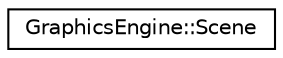 digraph "Graphical Class Hierarchy"
{
  edge [fontname="Helvetica",fontsize="10",labelfontname="Helvetica",labelfontsize="10"];
  node [fontname="Helvetica",fontsize="10",shape=record];
  rankdir="LR";
  Node0 [label="GraphicsEngine::Scene",height=0.2,width=0.4,color="black", fillcolor="white", style="filled",URL="$class_graphics_engine_1_1_scene.html"];
}
